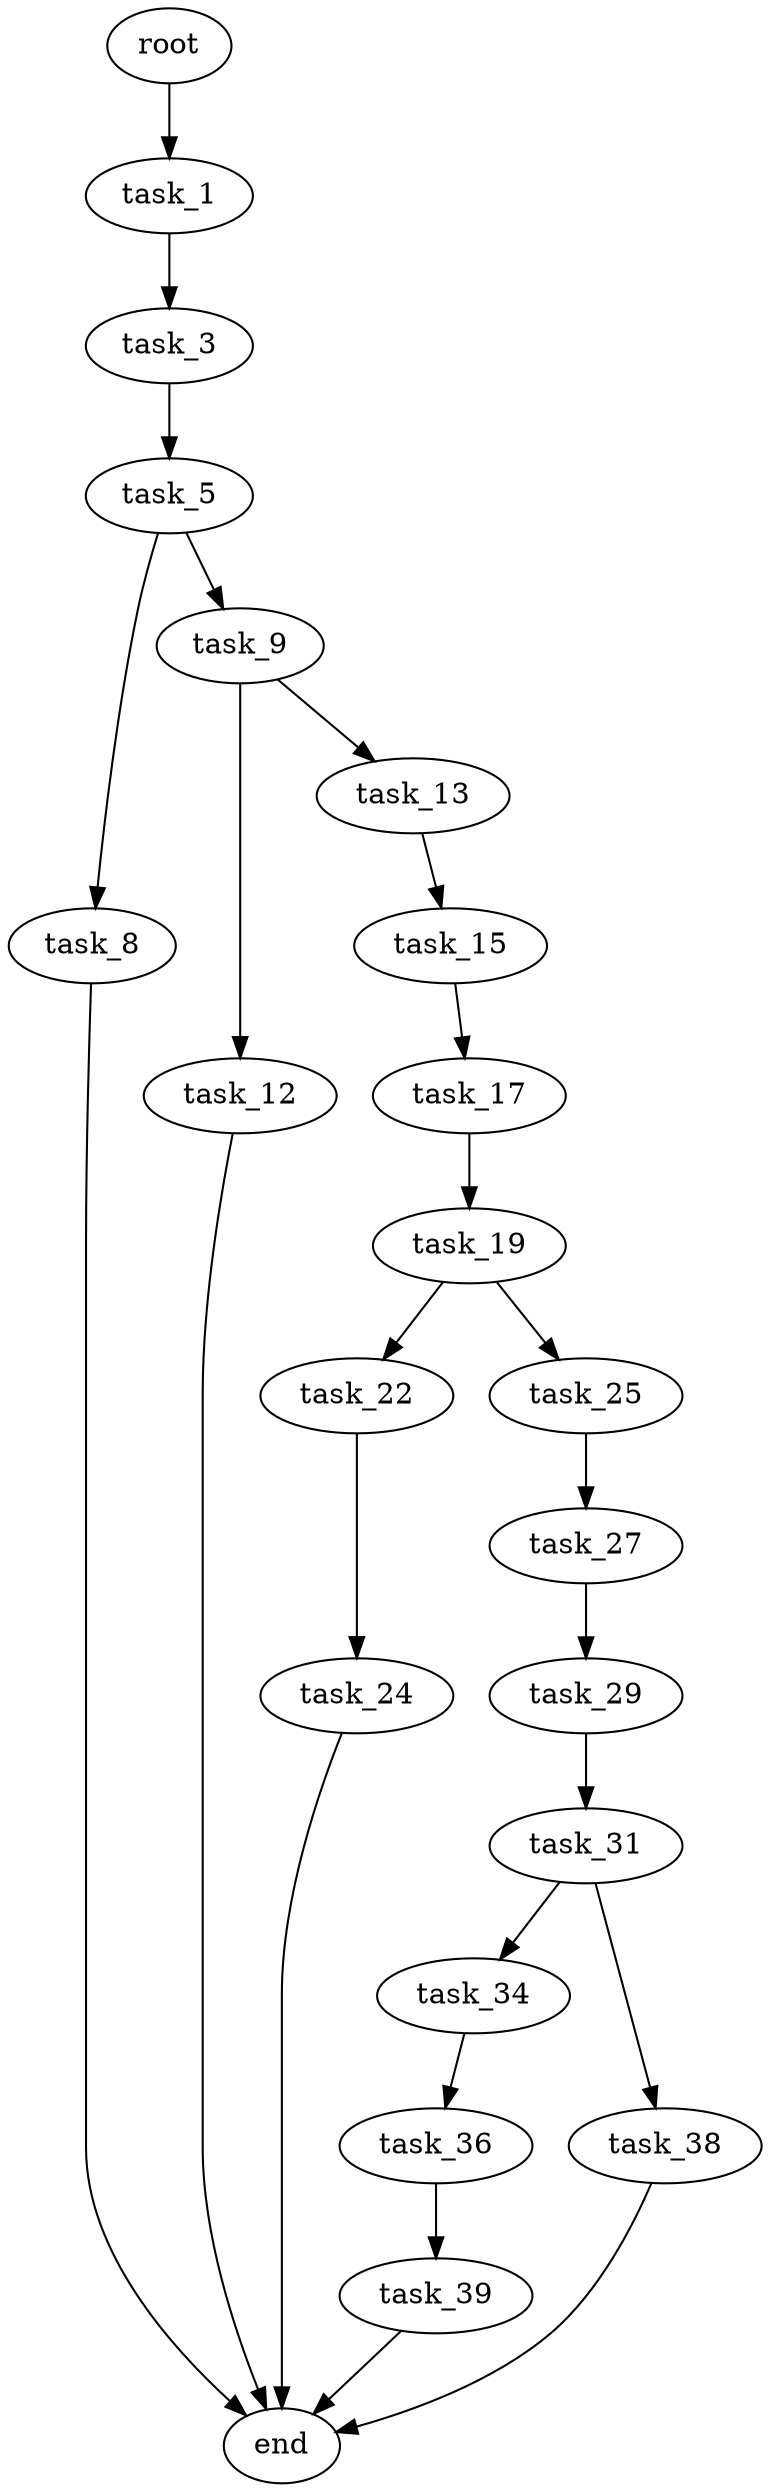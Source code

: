 digraph G {
  root [size="0.000000"];
  task_1 [size="1133060067049.000000"];
  task_3 [size="723853890105.000000"];
  task_5 [size="782757789696.000000"];
  task_8 [size="485727476880.000000"];
  task_9 [size="13791166797.000000"];
  end [size="0.000000"];
  task_12 [size="1924372458.000000"];
  task_13 [size="8589934592.000000"];
  task_15 [size="439643917501.000000"];
  task_17 [size="68719476736.000000"];
  task_19 [size="16645137352.000000"];
  task_22 [size="2075198418.000000"];
  task_25 [size="720813599428.000000"];
  task_24 [size="98634311069.000000"];
  task_27 [size="11918942762.000000"];
  task_29 [size="561245218654.000000"];
  task_31 [size="681022809116.000000"];
  task_34 [size="557344259134.000000"];
  task_38 [size="208022591528.000000"];
  task_36 [size="33879738805.000000"];
  task_39 [size="782757789696.000000"];

  root -> task_1 [size="1.000000"];
  task_1 -> task_3 [size="838860800.000000"];
  task_3 -> task_5 [size="838860800.000000"];
  task_5 -> task_8 [size="679477248.000000"];
  task_5 -> task_9 [size="679477248.000000"];
  task_8 -> end [size="1.000000"];
  task_9 -> task_12 [size="838860800.000000"];
  task_9 -> task_13 [size="838860800.000000"];
  task_12 -> end [size="1.000000"];
  task_13 -> task_15 [size="33554432.000000"];
  task_15 -> task_17 [size="301989888.000000"];
  task_17 -> task_19 [size="134217728.000000"];
  task_19 -> task_22 [size="536870912.000000"];
  task_19 -> task_25 [size="536870912.000000"];
  task_22 -> task_24 [size="33554432.000000"];
  task_25 -> task_27 [size="536870912.000000"];
  task_24 -> end [size="1.000000"];
  task_27 -> task_29 [size="679477248.000000"];
  task_29 -> task_31 [size="838860800.000000"];
  task_31 -> task_34 [size="536870912.000000"];
  task_31 -> task_38 [size="536870912.000000"];
  task_34 -> task_36 [size="411041792.000000"];
  task_38 -> end [size="1.000000"];
  task_36 -> task_39 [size="679477248.000000"];
  task_39 -> end [size="1.000000"];
}
